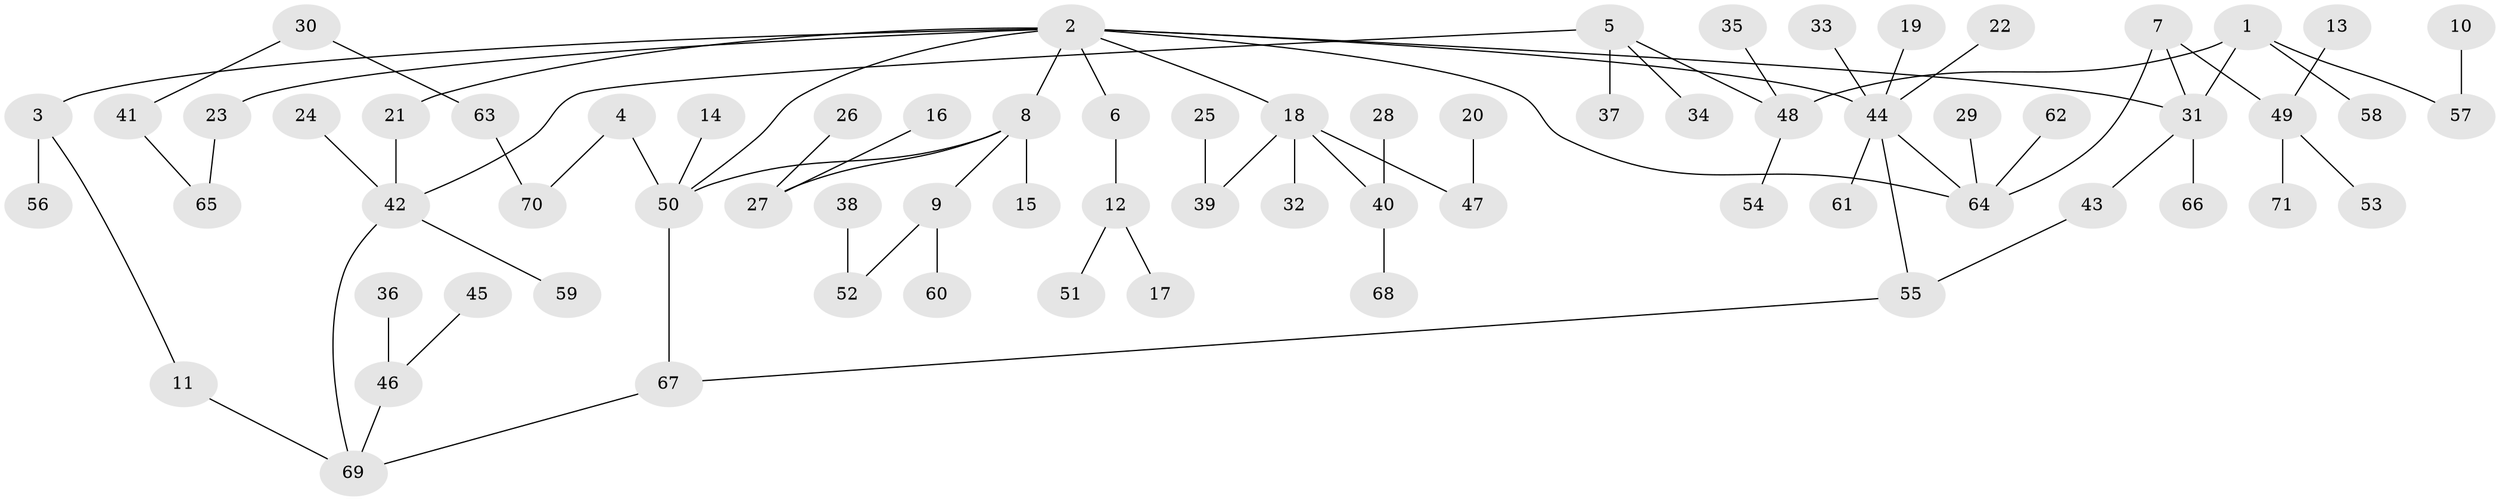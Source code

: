// original degree distribution, {5: 0.04929577464788732, 9: 0.007042253521126761, 1: 0.45774647887323944, 3: 0.11971830985915492, 4: 0.07746478873239436, 2: 0.2676056338028169, 6: 0.014084507042253521, 8: 0.007042253521126761}
// Generated by graph-tools (version 1.1) at 2025/49/03/09/25 03:49:18]
// undirected, 71 vertices, 79 edges
graph export_dot {
graph [start="1"]
  node [color=gray90,style=filled];
  1;
  2;
  3;
  4;
  5;
  6;
  7;
  8;
  9;
  10;
  11;
  12;
  13;
  14;
  15;
  16;
  17;
  18;
  19;
  20;
  21;
  22;
  23;
  24;
  25;
  26;
  27;
  28;
  29;
  30;
  31;
  32;
  33;
  34;
  35;
  36;
  37;
  38;
  39;
  40;
  41;
  42;
  43;
  44;
  45;
  46;
  47;
  48;
  49;
  50;
  51;
  52;
  53;
  54;
  55;
  56;
  57;
  58;
  59;
  60;
  61;
  62;
  63;
  64;
  65;
  66;
  67;
  68;
  69;
  70;
  71;
  1 -- 31 [weight=1.0];
  1 -- 48 [weight=1.0];
  1 -- 57 [weight=1.0];
  1 -- 58 [weight=1.0];
  2 -- 3 [weight=1.0];
  2 -- 6 [weight=1.0];
  2 -- 8 [weight=1.0];
  2 -- 18 [weight=1.0];
  2 -- 21 [weight=1.0];
  2 -- 23 [weight=1.0];
  2 -- 31 [weight=1.0];
  2 -- 44 [weight=1.0];
  2 -- 50 [weight=1.0];
  2 -- 64 [weight=1.0];
  3 -- 11 [weight=1.0];
  3 -- 56 [weight=1.0];
  4 -- 50 [weight=1.0];
  4 -- 70 [weight=1.0];
  5 -- 34 [weight=1.0];
  5 -- 37 [weight=1.0];
  5 -- 42 [weight=1.0];
  5 -- 48 [weight=1.0];
  6 -- 12 [weight=1.0];
  7 -- 31 [weight=1.0];
  7 -- 49 [weight=1.0];
  7 -- 64 [weight=1.0];
  8 -- 9 [weight=1.0];
  8 -- 15 [weight=1.0];
  8 -- 27 [weight=1.0];
  8 -- 50 [weight=1.0];
  9 -- 52 [weight=1.0];
  9 -- 60 [weight=1.0];
  10 -- 57 [weight=1.0];
  11 -- 69 [weight=1.0];
  12 -- 17 [weight=1.0];
  12 -- 51 [weight=1.0];
  13 -- 49 [weight=1.0];
  14 -- 50 [weight=1.0];
  16 -- 27 [weight=1.0];
  18 -- 32 [weight=1.0];
  18 -- 39 [weight=1.0];
  18 -- 40 [weight=1.0];
  18 -- 47 [weight=1.0];
  19 -- 44 [weight=1.0];
  20 -- 47 [weight=1.0];
  21 -- 42 [weight=1.0];
  22 -- 44 [weight=1.0];
  23 -- 65 [weight=1.0];
  24 -- 42 [weight=1.0];
  25 -- 39 [weight=1.0];
  26 -- 27 [weight=1.0];
  28 -- 40 [weight=1.0];
  29 -- 64 [weight=1.0];
  30 -- 41 [weight=1.0];
  30 -- 63 [weight=1.0];
  31 -- 43 [weight=1.0];
  31 -- 66 [weight=1.0];
  33 -- 44 [weight=1.0];
  35 -- 48 [weight=1.0];
  36 -- 46 [weight=1.0];
  38 -- 52 [weight=1.0];
  40 -- 68 [weight=1.0];
  41 -- 65 [weight=1.0];
  42 -- 59 [weight=1.0];
  42 -- 69 [weight=1.0];
  43 -- 55 [weight=1.0];
  44 -- 55 [weight=1.0];
  44 -- 61 [weight=1.0];
  44 -- 64 [weight=1.0];
  45 -- 46 [weight=1.0];
  46 -- 69 [weight=1.0];
  48 -- 54 [weight=1.0];
  49 -- 53 [weight=1.0];
  49 -- 71 [weight=1.0];
  50 -- 67 [weight=1.0];
  55 -- 67 [weight=1.0];
  62 -- 64 [weight=1.0];
  63 -- 70 [weight=1.0];
  67 -- 69 [weight=1.0];
}
